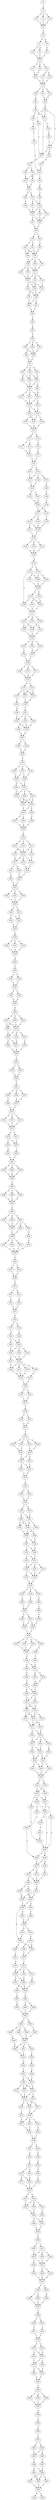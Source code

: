 strict digraph  {
	S0 -> S1 [ label = T ];
	S1 -> S2 [ label = G ];
	S1 -> S3 [ label = A ];
	S1 -> S4 [ label = C ];
	S2 -> S5 [ label = C ];
	S3 -> S5 [ label = C ];
	S4 -> S5 [ label = C ];
	S5 -> S6 [ label = A ];
	S6 -> S7 [ label = G ];
	S6 -> S8 [ label = A ];
	S7 -> S9 [ label = A ];
	S7 -> S10 [ label = C ];
	S8 -> S11 [ label = G ];
	S9 -> S12 [ label = T ];
	S10 -> S12 [ label = T ];
	S11 -> S12 [ label = T ];
	S12 -> S13 [ label = T ];
	S12 -> S14 [ label = G ];
	S12 -> S15 [ label = C ];
	S13 -> S16 [ label = T ];
	S14 -> S17 [ label = A ];
	S14 -> S18 [ label = C ];
	S15 -> S16 [ label = T ];
	S16 -> S19 [ label = T ];
	S17 -> S19 [ label = T ];
	S18 -> S19 [ label = T ];
	S19 -> S20 [ label = C ];
	S19 -> S21 [ label = G ];
	S19 -> S22 [ label = T ];
	S20 -> S23 [ label = A ];
	S21 -> S24 [ label = G ];
	S22 -> S24 [ label = G ];
	S23 -> S25 [ label = C ];
	S24 -> S26 [ label = G ];
	S25 -> S27 [ label = G ];
	S25 -> S28 [ label = T ];
	S26 -> S29 [ label = A ];
	S26 -> S30 [ label = C ];
	S26 -> S27 [ label = G ];
	S27 -> S31 [ label = C ];
	S27 -> S32 [ label = G ];
	S28 -> S33 [ label = G ];
	S29 -> S31 [ label = C ];
	S30 -> S31 [ label = C ];
	S30 -> S34 [ label = A ];
	S31 -> S35 [ label = A ];
	S32 -> S36 [ label = C ];
	S33 -> S37 [ label = C ];
	S34 -> S38 [ label = G ];
	S35 -> S39 [ label = G ];
	S35 -> S40 [ label = C ];
	S36 -> S30 [ label = C ];
	S37 -> S41 [ label = A ];
	S38 -> S41 [ label = A ];
	S39 -> S42 [ label = A ];
	S40 -> S43 [ label = G ];
	S41 -> S42 [ label = A ];
	S41 -> S44 [ label = T ];
	S42 -> S45 [ label = T ];
	S43 -> S45 [ label = T ];
	S44 -> S46 [ label = C ];
	S45 -> S47 [ label = C ];
	S45 -> S48 [ label = G ];
	S46 -> S49 [ label = T ];
	S47 -> S50 [ label = T ];
	S47 -> S51 [ label = A ];
	S48 -> S52 [ label = G ];
	S49 -> S50 [ label = T ];
	S50 -> S53 [ label = G ];
	S50 -> S54 [ label = T ];
	S50 -> S55 [ label = C ];
	S51 -> S54 [ label = T ];
	S52 -> S54 [ label = T ];
	S53 -> S56 [ label = G ];
	S54 -> S57 [ label = T ];
	S54 -> S56 [ label = G ];
	S55 -> S56 [ label = G ];
	S56 -> S58 [ label = G ];
	S57 -> S58 [ label = G ];
	S58 -> S59 [ label = G ];
	S58 -> S60 [ label = C ];
	S59 -> S61 [ label = G ];
	S59 -> S62 [ label = C ];
	S60 -> S63 [ label = A ];
	S61 -> S64 [ label = A ];
	S61 -> S65 [ label = G ];
	S62 -> S64 [ label = A ];
	S62 -> S65 [ label = G ];
	S63 -> S65 [ label = G ];
	S64 -> S66 [ label = A ];
	S65 -> S67 [ label = T ];
	S65 -> S66 [ label = A ];
	S65 -> S68 [ label = C ];
	S66 -> S69 [ label = A ];
	S66 -> S70 [ label = G ];
	S66 -> S71 [ label = C ];
	S67 -> S71 [ label = C ];
	S68 -> S71 [ label = C ];
	S69 -> S72 [ label = A ];
	S70 -> S72 [ label = A ];
	S71 -> S73 [ label = G ];
	S71 -> S74 [ label = C ];
	S71 -> S72 [ label = A ];
	S72 -> S75 [ label = G ];
	S72 -> S76 [ label = A ];
	S72 -> S77 [ label = T ];
	S73 -> S76 [ label = A ];
	S74 -> S77 [ label = T ];
	S75 -> S78 [ label = T ];
	S76 -> S79 [ label = C ];
	S76 -> S78 [ label = T ];
	S77 -> S78 [ label = T ];
	S78 -> S80 [ label = T ];
	S78 -> S81 [ label = C ];
	S79 -> S80 [ label = T ];
	S80 -> S82 [ label = A ];
	S81 -> S82 [ label = A ];
	S82 -> S83 [ label = C ];
	S83 -> S84 [ label = C ];
	S84 -> S85 [ label = C ];
	S85 -> S86 [ label = A ];
	S85 -> S87 [ label = G ];
	S85 -> S88 [ label = C ];
	S86 -> S89 [ label = A ];
	S86 -> S90 [ label = G ];
	S87 -> S89 [ label = A ];
	S88 -> S89 [ label = A ];
	S89 -> S91 [ label = G ];
	S90 -> S91 [ label = G ];
	S91 -> S92 [ label = T ];
	S91 -> S93 [ label = A ];
	S91 -> S94 [ label = C ];
	S92 -> S95 [ label = G ];
	S92 -> S96 [ label = T ];
	S93 -> S97 [ label = A ];
	S94 -> S97 [ label = A ];
	S94 -> S96 [ label = T ];
	S95 -> S98 [ label = T ];
	S96 -> S98 [ label = T ];
	S97 -> S99 [ label = A ];
	S97 -> S98 [ label = T ];
	S98 -> S100 [ label = G ];
	S98 -> S101 [ label = C ];
	S98 -> S102 [ label = T ];
	S99 -> S100 [ label = G ];
	S100 -> S103 [ label = C ];
	S100 -> S104 [ label = T ];
	S101 -> S104 [ label = T ];
	S102 -> S104 [ label = T ];
	S103 -> S105 [ label = T ];
	S104 -> S105 [ label = T ];
	S104 -> S106 [ label = G ];
	S105 -> S107 [ label = G ];
	S105 -> S108 [ label = T ];
	S105 -> S109 [ label = C ];
	S106 -> S107 [ label = G ];
	S107 -> S110 [ label = C ];
	S108 -> S110 [ label = C ];
	S109 -> S110 [ label = C ];
	S110 -> S111 [ label = A ];
	S110 -> S112 [ label = G ];
	S111 -> S113 [ label = T ];
	S111 -> S114 [ label = C ];
	S112 -> S115 [ label = A ];
	S113 -> S116 [ label = G ];
	S114 -> S116 [ label = G ];
	S115 -> S117 [ label = C ];
	S116 -> S118 [ label = T ];
	S117 -> S118 [ label = T ];
	S118 -> S119 [ label = G ];
	S118 -> S120 [ label = C ];
	S119 -> S121 [ label = C ];
	S119 -> S122 [ label = T ];
	S119 -> S123 [ label = G ];
	S120 -> S121 [ label = C ];
	S121 -> S124 [ label = T ];
	S122 -> S124 [ label = T ];
	S123 -> S125 [ label = C ];
	S124 -> S126 [ label = G ];
	S124 -> S127 [ label = T ];
	S125 -> S128 [ label = A ];
	S126 -> S129 [ label = G ];
	S127 -> S129 [ label = G ];
	S128 -> S130 [ label = C ];
	S129 -> S131 [ label = T ];
	S129 -> S132 [ label = C ];
	S130 -> S131 [ label = T ];
	S131 -> S133 [ label = G ];
	S131 -> S134 [ label = C ];
	S132 -> S135 [ label = T ];
	S133 -> S136 [ label = C ];
	S133 -> S137 [ label = T ];
	S134 -> S136 [ label = C ];
	S135 -> S136 [ label = C ];
	S136 -> S138 [ label = T ];
	S137 -> S138 [ label = T ];
	S138 -> S139 [ label = C ];
	S138 -> S140 [ label = G ];
	S138 -> S141 [ label = T ];
	S139 -> S142 [ label = A ];
	S140 -> S142 [ label = A ];
	S141 -> S142 [ label = A ];
	S142 -> S143 [ label = A ];
	S143 -> S144 [ label = T ];
	S143 -> S145 [ label = C ];
	S144 -> S146 [ label = A ];
	S144 -> S147 [ label = G ];
	S144 -> S148 [ label = C ];
	S145 -> S146 [ label = A ];
	S145 -> S149 [ label = C ];
	S146 -> S150 [ label = T ];
	S147 -> S150 [ label = T ];
	S148 -> S150 [ label = T ];
	S149 -> S151 [ label = T ];
	S150 -> S152 [ label = G ];
	S150 -> S153 [ label = A ];
	S151 -> S154 [ label = G ];
	S151 -> S155 [ label = A ];
	S151 -> S156 [ label = C ];
	S152 -> S157 [ label = G ];
	S152 -> S158 [ label = A ];
	S153 -> S158 [ label = A ];
	S153 -> S149 [ label = C ];
	S154 -> S159 [ label = C ];
	S154 -> S160 [ label = A ];
	S155 -> S159 [ label = C ];
	S155 -> S161 [ label = G ];
	S156 -> S160 [ label = A ];
	S157 -> S151 [ label = T ];
	S158 -> S151 [ label = T ];
	S159 -> S162 [ label = T ];
	S160 -> S162 [ label = T ];
	S161 -> S162 [ label = T ];
	S162 -> S163 [ label = C ];
	S162 -> S164 [ label = T ];
	S162 -> S165 [ label = G ];
	S163 -> S166 [ label = A ];
	S164 -> S167 [ label = G ];
	S165 -> S167 [ label = G ];
	S166 -> S168 [ label = T ];
	S167 -> S168 [ label = T ];
	S168 -> S169 [ label = C ];
	S168 -> S170 [ label = G ];
	S168 -> S171 [ label = T ];
	S169 -> S172 [ label = G ];
	S170 -> S172 [ label = G ];
	S171 -> S172 [ label = G ];
	S172 -> S173 [ label = G ];
	S172 -> S174 [ label = C ];
	S173 -> S175 [ label = C ];
	S173 -> S176 [ label = A ];
	S173 -> S177 [ label = G ];
	S174 -> S176 [ label = A ];
	S174 -> S177 [ label = G ];
	S175 -> S178 [ label = T ];
	S176 -> S179 [ label = G ];
	S177 -> S179 [ label = G ];
	S178 -> S180 [ label = G ];
	S179 -> S181 [ label = C ];
	S180 -> S182 [ label = C ];
	S181 -> S183 [ label = A ];
	S181 -> S184 [ label = T ];
	S181 -> S182 [ label = C ];
	S182 -> S185 [ label = G ];
	S183 -> S185 [ label = G ];
	S183 -> S186 [ label = T ];
	S184 -> S185 [ label = G ];
	S185 -> S187 [ label = G ];
	S186 -> S187 [ label = G ];
	S187 -> S188 [ label = A ];
	S187 -> S189 [ label = C ];
	S188 -> S190 [ label = G ];
	S189 -> S190 [ label = G ];
	S190 -> S191 [ label = T ];
	S191 -> S192 [ label = T ];
	S191 -> S193 [ label = C ];
	S191 -> S194 [ label = G ];
	S192 -> S195 [ label = C ];
	S193 -> S196 [ label = A ];
	S193 -> S195 [ label = C ];
	S194 -> S196 [ label = A ];
	S195 -> S197 [ label = T ];
	S196 -> S197 [ label = T ];
	S196 -> S198 [ label = G ];
	S197 -> S199 [ label = C ];
	S197 -> S200 [ label = T ];
	S197 -> S201 [ label = G ];
	S198 -> S199 [ label = C ];
	S199 -> S202 [ label = G ];
	S199 -> S203 [ label = A ];
	S200 -> S203 [ label = A ];
	S201 -> S202 [ label = G ];
	S201 -> S203 [ label = A ];
	S202 -> S204 [ label = T ];
	S202 -> S205 [ label = C ];
	S203 -> S204 [ label = T ];
	S204 -> S206 [ label = C ];
	S204 -> S207 [ label = G ];
	S205 -> S208 [ label = T ];
	S206 -> S209 [ label = G ];
	S207 -> S209 [ label = G ];
	S208 -> S209 [ label = G ];
	S209 -> S210 [ label = C ];
	S210 -> S211 [ label = T ];
	S210 -> S212 [ label = A ];
	S210 -> S213 [ label = C ];
	S211 -> S214 [ label = A ];
	S211 -> S215 [ label = G ];
	S212 -> S214 [ label = A ];
	S213 -> S216 [ label = T ];
	S213 -> S214 [ label = A ];
	S214 -> S217 [ label = G ];
	S214 -> S218 [ label = A ];
	S214 -> S219 [ label = T ];
	S215 -> S219 [ label = T ];
	S216 -> S217 [ label = G ];
	S217 -> S220 [ label = A ];
	S217 -> S221 [ label = T ];
	S218 -> S222 [ label = G ];
	S219 -> S222 [ label = G ];
	S220 -> S223 [ label = T ];
	S221 -> S224 [ label = C ];
	S222 -> S223 [ label = T ];
	S223 -> S225 [ label = T ];
	S224 -> S225 [ label = T ];
	S225 -> S226 [ label = T ];
	S225 -> S227 [ label = C ];
	S225 -> S228 [ label = G ];
	S226 -> S229 [ label = T ];
	S227 -> S229 [ label = T ];
	S228 -> S229 [ label = T ];
	S229 -> S230 [ label = A ];
	S229 -> S231 [ label = T ];
	S230 -> S232 [ label = C ];
	S230 -> S233 [ label = T ];
	S231 -> S233 [ label = T ];
	S232 -> S234 [ label = C ];
	S233 -> S234 [ label = C ];
	S234 -> S235 [ label = C ];
	S235 -> S236 [ label = A ];
	S235 -> S237 [ label = C ];
	S235 -> S238 [ label = G ];
	S236 -> S239 [ label = A ];
	S237 -> S239 [ label = A ];
	S238 -> S239 [ label = A ];
	S239 -> S240 [ label = A ];
	S240 -> S241 [ label = C ];
	S241 -> S242 [ label = A ];
	S241 -> S243 [ label = G ];
	S242 -> S244 [ label = T ];
	S243 -> S244 [ label = T ];
	S244 -> S245 [ label = C ];
	S244 -> S246 [ label = T ];
	S245 -> S247 [ label = G ];
	S246 -> S247 [ label = G ];
	S247 -> S248 [ label = G ];
	S248 -> S249 [ label = C ];
	S248 -> S250 [ label = T ];
	S248 -> S251 [ label = A ];
	S249 -> S252 [ label = G ];
	S249 -> S253 [ label = T ];
	S250 -> S252 [ label = G ];
	S251 -> S252 [ label = G ];
	S251 -> S253 [ label = T ];
	S252 -> S254 [ label = C ];
	S252 -> S255 [ label = A ];
	S252 -> S256 [ label = G ];
	S253 -> S254 [ label = C ];
	S254 -> S257 [ label = G ];
	S254 -> S258 [ label = C ];
	S255 -> S259 [ label = T ];
	S256 -> S257 [ label = G ];
	S257 -> S260 [ label = A ];
	S258 -> S260 [ label = A ];
	S259 -> S260 [ label = A ];
	S260 -> S261 [ label = T ];
	S261 -> S262 [ label = C ];
	S261 -> S263 [ label = T ];
	S262 -> S264 [ label = A ];
	S263 -> S264 [ label = A ];
	S264 -> S265 [ label = T ];
	S265 -> S266 [ label = T ];
	S265 -> S267 [ label = C ];
	S265 -> S268 [ label = A ];
	S266 -> S269 [ label = C ];
	S267 -> S270 [ label = A ];
	S268 -> S270 [ label = A ];
	S269 -> S271 [ label = G ];
	S270 -> S271 [ label = G ];
	S271 -> S272 [ label = C ];
	S271 -> S273 [ label = A ];
	S271 -> S274 [ label = G ];
	S272 -> S275 [ label = T ];
	S273 -> S275 [ label = T ];
	S274 -> S275 [ label = T ];
	S275 -> S276 [ label = A ];
	S275 -> S277 [ label = T ];
	S276 -> S278 [ label = C ];
	S276 -> S279 [ label = T ];
	S277 -> S278 [ label = C ];
	S278 -> S280 [ label = T ];
	S279 -> S281 [ label = G ];
	S280 -> S282 [ label = C ];
	S281 -> S282 [ label = C ];
	S282 -> S283 [ label = G ];
	S282 -> S284 [ label = T ];
	S282 -> S285 [ label = C ];
	S283 -> S286 [ label = G ];
	S284 -> S286 [ label = G ];
	S285 -> S286 [ label = G ];
	S286 -> S287 [ label = G ];
	S287 -> S288 [ label = A ];
	S287 -> S289 [ label = T ];
	S287 -> S290 [ label = G ];
	S288 -> S291 [ label = G ];
	S289 -> S291 [ label = G ];
	S290 -> S291 [ label = G ];
	S291 -> S292 [ label = C ];
	S292 -> S293 [ label = G ];
	S292 -> S294 [ label = A ];
	S292 -> S295 [ label = C ];
	S293 -> S296 [ label = A ];
	S294 -> S296 [ label = A ];
	S295 -> S297 [ label = T ];
	S295 -> S298 [ label = G ];
	S295 -> S296 [ label = A ];
	S296 -> S299 [ label = C ];
	S297 -> S300 [ label = T ];
	S298 -> S299 [ label = C ];
	S299 -> S301 [ label = G ];
	S299 -> S302 [ label = A ];
	S299 -> S303 [ label = C ];
	S300 -> S304 [ label = T ];
	S301 -> S305 [ label = T ];
	S302 -> S305 [ label = T ];
	S303 -> S305 [ label = T ];
	S304 -> S305 [ label = T ];
	S305 -> S306 [ label = G ];
	S306 -> S307 [ label = C ];
	S306 -> S308 [ label = T ];
	S307 -> S309 [ label = G ];
	S308 -> S309 [ label = G ];
	S309 -> S310 [ label = G ];
	S310 -> S311 [ label = C ];
	S310 -> S312 [ label = G ];
	S311 -> S313 [ label = C ];
	S312 -> S314 [ label = A ];
	S313 -> S315 [ label = T ];
	S314 -> S315 [ label = T ];
	S315 -> S316 [ label = G ];
	S316 -> S317 [ label = G ];
	S316 -> S318 [ label = A ];
	S317 -> S319 [ label = C ];
	S318 -> S320 [ label = T ];
	S319 -> S321 [ label = G ];
	S319 -> S322 [ label = C ];
	S320 -> S322 [ label = C ];
	S321 -> S323 [ label = T ];
	S322 -> S323 [ label = T ];
	S322 -> S324 [ label = A ];
	S322 -> S325 [ label = C ];
	S323 -> S326 [ label = T ];
	S323 -> S327 [ label = A ];
	S324 -> S326 [ label = T ];
	S325 -> S326 [ label = T ];
	S326 -> S328 [ label = T ];
	S326 -> S329 [ label = A ];
	S326 -> S330 [ label = C ];
	S326 -> S331 [ label = G ];
	S327 -> S328 [ label = T ];
	S328 -> S332 [ label = G ];
	S329 -> S333 [ label = A ];
	S330 -> S332 [ label = G ];
	S331 -> S332 [ label = G ];
	S332 -> S334 [ label = T ];
	S333 -> S334 [ label = T ];
	S334 -> S335 [ label = G ];
	S334 -> S336 [ label = C ];
	S335 -> S337 [ label = T ];
	S336 -> S337 [ label = T ];
	S337 -> S338 [ label = T ];
	S338 -> S339 [ label = C ];
	S338 -> S340 [ label = T ];
	S339 -> S341 [ label = G ];
	S340 -> S341 [ label = G ];
	S341 -> S342 [ label = T ];
	S342 -> S343 [ label = G ];
	S342 -> S344 [ label = A ];
	S342 -> S345 [ label = T ];
	S342 -> S346 [ label = C ];
	S343 -> S347 [ label = C ];
	S344 -> S348 [ label = T ];
	S345 -> S347 [ label = C ];
	S346 -> S348 [ label = T ];
	S347 -> S349 [ label = T ];
	S348 -> S349 [ label = T ];
	S348 -> S350 [ label = A ];
	S349 -> S351 [ label = G ];
	S349 -> S352 [ label = C ];
	S350 -> S352 [ label = C ];
	S351 -> S353 [ label = C ];
	S352 -> S353 [ label = C ];
	S353 -> S354 [ label = C ];
	S354 -> S355 [ label = G ];
	S354 -> S356 [ label = C ];
	S355 -> S357 [ label = T ];
	S356 -> S357 [ label = T ];
	S357 -> S358 [ label = C ];
	S357 -> S359 [ label = G ];
	S358 -> S360 [ label = G ];
	S358 -> S361 [ label = C ];
	S359 -> S361 [ label = C ];
	S360 -> S362 [ label = C ];
	S360 -> S363 [ label = G ];
	S361 -> S363 [ label = G ];
	S361 -> S362 [ label = C ];
	S361 -> S364 [ label = T ];
	S362 -> S365 [ label = T ];
	S363 -> S365 [ label = T ];
	S363 -> S366 [ label = C ];
	S364 -> S365 [ label = T ];
	S365 -> S367 [ label = C ];
	S365 -> S368 [ label = G ];
	S366 -> S368 [ label = G ];
	S367 -> S369 [ label = G ];
	S367 -> S370 [ label = A ];
	S368 -> S369 [ label = G ];
	S369 -> S371 [ label = T ];
	S370 -> S371 [ label = T ];
	S370 -> S372 [ label = C ];
	S371 -> S373 [ label = A ];
	S371 -> S374 [ label = C ];
	S371 -> S375 [ label = G ];
	S372 -> S374 [ label = C ];
	S373 -> S376 [ label = C ];
	S374 -> S376 [ label = C ];
	S374 -> S377 [ label = T ];
	S375 -> S376 [ label = C ];
	S376 -> S378 [ label = A ];
	S377 -> S378 [ label = A ];
	S378 -> S379 [ label = T ];
	S378 -> S380 [ label = C ];
	S378 -> S381 [ label = G ];
	S379 -> S382 [ label = C ];
	S380 -> S383 [ label = A ];
	S381 -> S384 [ label = T ];
	S382 -> S385 [ label = T ];
	S383 -> S385 [ label = T ];
	S384 -> S386 [ label = A ];
	S385 -> S387 [ label = G ];
	S385 -> S388 [ label = C ];
	S386 -> S389 [ label = T ];
	S387 -> S390 [ label = C ];
	S387 -> S391 [ label = A ];
	S388 -> S390 [ label = C ];
	S389 -> S391 [ label = A ];
	S390 -> S392 [ label = T ];
	S391 -> S392 [ label = T ];
	S392 -> S393 [ label = G ];
	S392 -> S394 [ label = T ];
	S392 -> S395 [ label = A ];
	S392 -> S396 [ label = C ];
	S393 -> S397 [ label = T ];
	S394 -> S397 [ label = T ];
	S395 -> S398 [ label = A ];
	S396 -> S397 [ label = T ];
	S397 -> S399 [ label = C ];
	S398 -> S400 [ label = T ];
	S399 -> S401 [ label = G ];
	S399 -> S402 [ label = C ];
	S400 -> S401 [ label = G ];
	S401 -> S403 [ label = G ];
	S401 -> S404 [ label = A ];
	S402 -> S405 [ label = C ];
	S403 -> S406 [ label = A ];
	S404 -> S406 [ label = A ];
	S405 -> S407 [ label = T ];
	S406 -> S408 [ label = G ];
	S407 -> S408 [ label = G ];
	S407 -> S409 [ label = C ];
	S408 -> S410 [ label = A ];
	S408 -> S411 [ label = C ];
	S409 -> S411 [ label = C ];
	S410 -> S412 [ label = A ];
	S410 -> S413 [ label = G ];
	S411 -> S412 [ label = A ];
	S411 -> S413 [ label = G ];
	S412 -> S414 [ label = G ];
	S412 -> S415 [ label = C ];
	S413 -> S416 [ label = A ];
	S413 -> S415 [ label = C ];
	S413 -> S414 [ label = G ];
	S414 -> S417 [ label = C ];
	S414 -> S418 [ label = A ];
	S415 -> S417 [ label = C ];
	S416 -> S417 [ label = C ];
	S417 -> S419 [ label = G ];
	S417 -> S420 [ label = A ];
	S418 -> S419 [ label = G ];
	S419 -> S421 [ label = G ];
	S419 -> S422 [ label = C ];
	S419 -> S423 [ label = A ];
	S420 -> S423 [ label = A ];
	S421 -> S424 [ label = C ];
	S422 -> S425 [ label = A ];
	S423 -> S424 [ label = C ];
	S423 -> S426 [ label = G ];
	S424 -> S427 [ label = G ];
	S424 -> S428 [ label = A ];
	S425 -> S427 [ label = G ];
	S426 -> S428 [ label = A ];
	S427 -> S429 [ label = G ];
	S427 -> S430 [ label = T ];
	S428 -> S431 [ label = A ];
	S428 -> S429 [ label = G ];
	S429 -> S432 [ label = G ];
	S430 -> S432 [ label = G ];
	S431 -> S432 [ label = G ];
	S432 -> S433 [ label = G ];
	S432 -> S434 [ label = A ];
	S433 -> S435 [ label = C ];
	S433 -> S436 [ label = A ];
	S434 -> S435 [ label = C ];
	S435 -> S437 [ label = A ];
	S435 -> S438 [ label = C ];
	S435 -> S439 [ label = T ];
	S436 -> S437 [ label = A ];
	S437 -> S440 [ label = C ];
	S437 -> S441 [ label = A ];
	S438 -> S440 [ label = C ];
	S438 -> S442 [ label = G ];
	S439 -> S443 [ label = T ];
	S440 -> S444 [ label = G ];
	S440 -> S445 [ label = G ];
	S441 -> S445 [ label = G ];
	S442 -> S446 [ label = C ];
	S443 -> S445 [ label = G ];
	S444 -> S447 [ label = C ];
	S445 -> S448 [ label = G ];
	S445 -> S449 [ label = C ];
	S446 -> S449 [ label = C ];
	S447 -> S443 [ label = T ];
	S448 -> S450 [ label = G ];
	S448 -> S451 [ label = T ];
	S449 -> S451 [ label = T ];
	S450 -> S452 [ label = C ];
	S451 -> S453 [ label = A ];
	S451 -> S454 [ label = G ];
	S452 -> S455 [ label = C ];
	S453 -> S455 [ label = C ];
	S454 -> S456 [ label = A ];
	S454 -> S455 [ label = C ];
	S455 -> S457 [ label = G ];
	S456 -> S458 [ label = A ];
	S456 -> S459 [ label = C ];
	S457 -> S460 [ label = G ];
	S457 -> S461 [ label = C ];
	S458 -> S461 [ label = C ];
	S459 -> S460 [ label = G ];
	S460 -> S462 [ label = T ];
	S461 -> S462 [ label = T ];
	S461 -> S463 [ label = A ];
	S462 -> S464 [ label = G ];
	S462 -> S465 [ label = G ];
	S463 -> S466 [ label = T ];
	S464 -> S467 [ label = G ];
	S464 -> S468 [ label = A ];
	S465 -> S469 [ label = G ];
	S466 -> S469 [ label = G ];
	S467 -> S470 [ label = T ];
	S468 -> S471 [ label = C ];
	S469 -> S472 [ label = C ];
	S469 -> S473 [ label = G ];
	S470 -> S474 [ label = C ];
	S471 -> S475 [ label = A ];
	S472 -> S476 [ label = C ];
	S473 -> S464 [ label = G ];
	S474 -> S477 [ label = C ];
	S474 -> S478 [ label = A ];
	S474 -> S479 [ label = G ];
	S475 -> S479 [ label = G ];
	S476 -> S480 [ label = C ];
	S476 -> S467 [ label = G ];
	S477 -> S481 [ label = A ];
	S478 -> S482 [ label = G ];
	S479 -> S483 [ label = C ];
	S479 -> S482 [ label = G ];
	S480 -> S470 [ label = T ];
	S481 -> S484 [ label = T ];
	S482 -> S485 [ label = C ];
	S482 -> S484 [ label = T ];
	S483 -> S484 [ label = T ];
	S484 -> S486 [ label = G ];
	S485 -> S487 [ label = T ];
	S486 -> S488 [ label = C ];
	S486 -> S489 [ label = T ];
	S487 -> S490 [ label = G ];
	S488 -> S491 [ label = T ];
	S489 -> S491 [ label = T ];
	S490 -> S491 [ label = T ];
	S491 -> S492 [ label = G ];
	S491 -> S493 [ label = C ];
	S492 -> S494 [ label = G ];
	S492 -> S495 [ label = A ];
	S492 -> S496 [ label = C ];
	S493 -> S497 [ label = T ];
	S494 -> S498 [ label = C ];
	S495 -> S499 [ label = T ];
	S496 -> S499 [ label = T ];
	S497 -> S499 [ label = T ];
	S498 -> S500 [ label = G ];
	S499 -> S501 [ label = C ];
	S499 -> S502 [ label = T ];
	S499 -> S500 [ label = G ];
	S500 -> S503 [ label = C ];
	S501 -> S503 [ label = C ];
	S502 -> S504 [ label = T ];
	S503 -> S505 [ label = A ];
	S504 -> S506 [ label = T ];
	S505 -> S507 [ label = C ];
	S506 -> S508 [ label = A ];
	S507 -> S509 [ label = G ];
	S507 -> S510 [ label = A ];
	S508 -> S510 [ label = A ];
	S509 -> S511 [ label = T ];
	S509 -> S512 [ label = C ];
	S509 -> S513 [ label = G ];
	S510 -> S513 [ label = G ];
	S510 -> S511 [ label = T ];
	S511 -> S514 [ label = C ];
	S512 -> S514 [ label = C ];
	S513 -> S515 [ label = T ];
	S513 -> S514 [ label = C ];
	S514 -> S516 [ label = G ];
	S514 -> S517 [ label = T ];
	S514 -> S518 [ label = C ];
	S515 -> S518 [ label = C ];
	S516 -> S519 [ label = C ];
	S517 -> S520 [ label = T ];
	S518 -> S520 [ label = T ];
	S519 -> S521 [ label = G ];
	S520 -> S521 [ label = G ];
	S520 -> S522 [ label = T ];
	S520 -> S523 [ label = C ];
	S521 -> S524 [ label = C ];
	S522 -> S525 [ label = A ];
	S523 -> S524 [ label = C ];
	S524 -> S526 [ label = T ];
	S525 -> S526 [ label = T ];
	S526 -> S527 [ label = C ];
	S526 -> S528 [ label = T ];
	S527 -> S529 [ label = A ];
	S528 -> S530 [ label = T ];
	S529 -> S531 [ label = T ];
	S530 -> S532 [ label = C ];
	S531 -> S533 [ label = G ];
	S531 -> S534 [ label = C ];
	S532 -> S535 [ label = T ];
	S533 -> S536 [ label = C ];
	S534 -> S536 [ label = C ];
	S534 -> S537 [ label = G ];
	S535 -> S538 [ label = T ];
	S536 -> S539 [ label = T ];
	S537 -> S539 [ label = T ];
	S538 -> S539 [ label = T ];
	S539 -> S540 [ label = G ];
	S539 -> S541 [ label = C ];
	S540 -> S542 [ label = T ];
	S540 -> S543 [ label = C ];
	S540 -> S544 [ label = G ];
	S541 -> S543 [ label = C ];
	S542 -> S545 [ label = G ];
	S543 -> S546 [ label = T ];
	S544 -> S546 [ label = T ];
	S545 -> S547 [ label = C ];
	S546 -> S548 [ label = G ];
	S546 -> S547 [ label = C ];
	S547 -> S549 [ label = G ];
	S548 -> S549 [ label = G ];
	S549 -> S550 [ label = G ];
	S550 -> S551 [ label = C ];
	S550 -> S552 [ label = T ];
	S551 -> S553 [ label = A ];
	S551 -> S554 [ label = C ];
	S551 -> S555 [ label = G ];
	S552 -> S553 [ label = A ];
	S553 -> S556 [ label = C ];
	S553 -> S557 [ label = T ];
	S554 -> S557 [ label = T ];
	S555 -> S557 [ label = T ];
	S556 -> S558 [ label = T ];
	S557 -> S559 [ label = C ];
	S557 -> S560 [ label = G ];
	S558 -> S561 [ label = G ];
	S559 -> S561 [ label = G ];
	S560 -> S561 [ label = G ];
	S561 -> S562 [ label = C ];
	S561 -> S563 [ label = T ];
	S562 -> S564 [ label = C ];
	S562 -> S565 [ label = T ];
	S563 -> S566 [ label = G ];
	S564 -> S567 [ label = A ];
	S565 -> S567 [ label = A ];
	S566 -> S567 [ label = A ];
	S567 -> S568 [ label = A ];
	S568 -> S569 [ label = C ];
	S568 -> S570 [ label = T ];
	S569 -> S571 [ label = C ];
	S570 -> S572 [ label = T ];
	S571 -> S573 [ label = T ];
	S572 -> S573 [ label = T ];
	S573 -> S574 [ label = C ];
	S573 -> S575 [ label = G ];
	S574 -> S576 [ label = A ];
	S574 -> S577 [ label = G ];
	S575 -> S577 [ label = G ];
	S576 -> S578 [ label = T ];
	S577 -> S578 [ label = T ];
	S577 -> S579 [ label = C ];
	S578 -> S580 [ label = C ];
	S578 -> S581 [ label = G ];
	S579 -> S581 [ label = G ];
	S580 -> S582 [ label = G ];
	S581 -> S582 [ label = G ];
	S582 -> S583 [ label = C ];
	S583 -> S584 [ label = C ];
	S583 -> S585 [ label = A ];
	S583 -> S586 [ label = T ];
	S584 -> S587 [ label = C ];
	S585 -> S587 [ label = C ];
	S586 -> S587 [ label = C ];
	S587 -> S588 [ label = A ];
	S588 -> S589 [ label = G ];
	S589 -> S590 [ label = T ];
	S590 -> S591 [ label = T ];
	S591 -> S592 [ label = C ];
	S591 -> S593 [ label = T ];
	S592 -> S594 [ label = T ];
	S593 -> S594 [ label = T ];
	S593 -> S595 [ label = C ];
	S594 -> S596 [ label = T ];
	S595 -> S597 [ label = A ];
	S596 -> S598 [ label = C ];
	S596 -> S599 [ label = G ];
	S597 -> S598 [ label = C ];
	S598 -> S600 [ label = G ];
	S598 -> S601 [ label = C ];
	S598 -> S602 [ label = A ];
	S599 -> S602 [ label = A ];
	S600 -> S603 [ label = T ];
	S601 -> S603 [ label = T ];
	S602 -> S603 [ label = T ];
	S603 -> S604 [ label = G ];
	S603 -> S605 [ label = C ];
}
